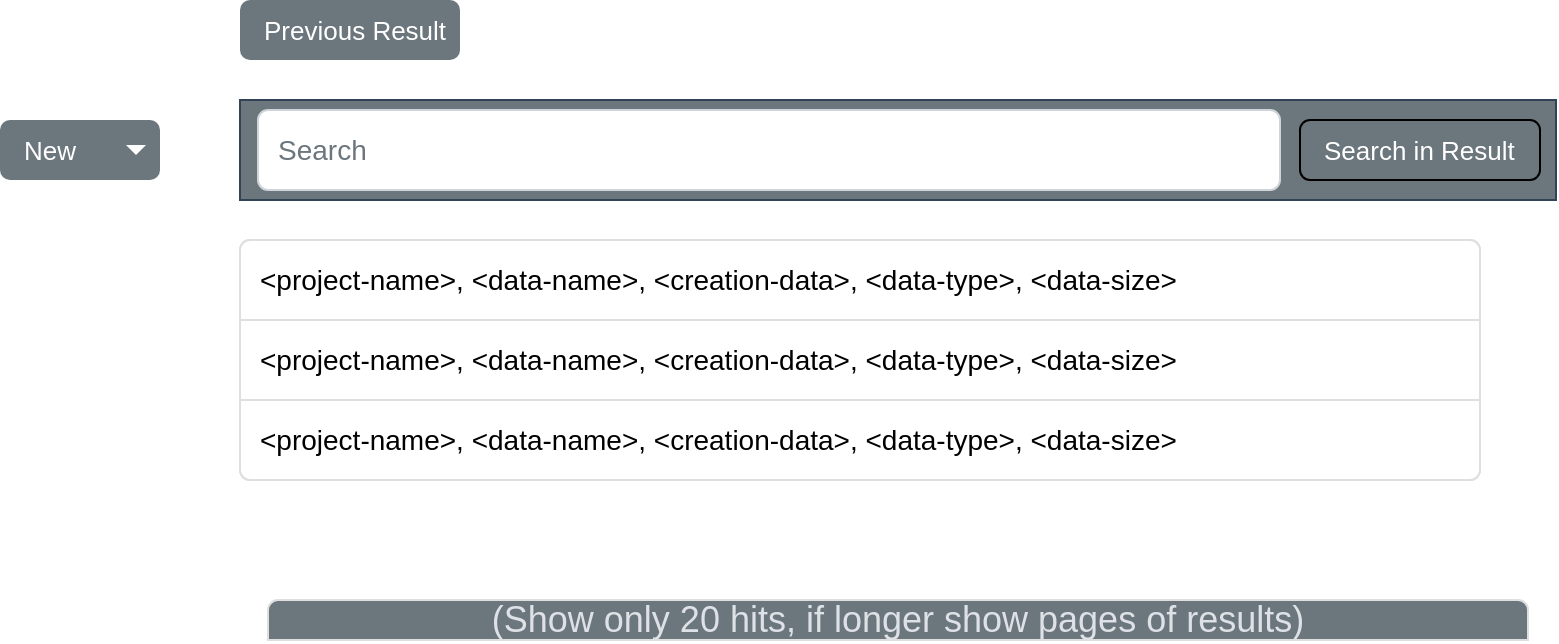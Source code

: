 <mxfile version="16.2.4" type="github">
  <diagram id="w-lfwDUIJT0jTFFxMKSL" name="Page-1">
    <mxGraphModel dx="2249" dy="762" grid="1" gridSize="10" guides="1" tooltips="1" connect="1" arrows="1" fold="1" page="1" pageScale="1" pageWidth="827" pageHeight="1169" math="0" shadow="0">
      <root>
        <mxCell id="0" />
        <mxCell id="1" parent="0" />
        <mxCell id="GUSy0nwgDq0DjjgcOqAM-1" value="" style="html=1;shadow=0;dashed=0;fillColor=#6C767D;strokeColor=#314354;fontSize=16;fontColor=#ffffff;align=left;spacing=15;" parent="1" vertex="1">
          <mxGeometry x="-700" y="110" width="658" height="50" as="geometry" />
        </mxCell>
        <mxCell id="GUSy0nwgDq0DjjgcOqAM-7" value="Search" style="html=1;shadow=0;dashed=0;shape=mxgraph.bootstrap.rrect;rSize=5;fontSize=14;fontColor=#6C767D;strokeColor=#CED4DA;fillColor=#ffffff;align=left;spacing=10;" parent="GUSy0nwgDq0DjjgcOqAM-1" vertex="1">
          <mxGeometry x="1" width="511" height="40" relative="1" as="geometry">
            <mxPoint x="-649" y="5" as="offset" />
          </mxGeometry>
        </mxCell>
        <mxCell id="i_Ipyuh7o5ZEg2rpYRke-5" value="&lt;font style=&quot;font-size: 13px&quot;&gt;Search in Result&lt;/font&gt;" style="html=1;shadow=0;dashed=0;shape=mxgraph.bootstrap.rrect;rSize=5;strokeColor=default;strokeWidth=1;fillColor=#6C767D;fontColor=#ffffff;whiteSpace=wrap;align=left;verticalAlign=middle;fontStyle=0;fontSize=14;spacingLeft=10;gradientColor=none;" vertex="1" parent="GUSy0nwgDq0DjjgcOqAM-1">
          <mxGeometry x="530" y="10" width="120" height="30" as="geometry" />
        </mxCell>
        <mxCell id="GUSy0nwgDq0DjjgcOqAM-9" value="" style="html=1;shadow=0;dashed=0;shape=mxgraph.bootstrap.rrect;rSize=5;strokeColor=#DFDFDF;html=1;whiteSpace=wrap;fillColor=#FFFFFF;fontColor=#000000;fontSize=14;" parent="1" vertex="1">
          <mxGeometry x="-700" y="180" width="620" height="120" as="geometry" />
        </mxCell>
        <mxCell id="GUSy0nwgDq0DjjgcOqAM-10" value="&lt;span style=&quot;text-align: center&quot;&gt;&lt;font style=&quot;font-size: 14px&quot;&gt;&amp;lt;project-name&amp;gt;, &amp;lt;data-name&amp;gt;, &amp;lt;creation-data&amp;gt;, &amp;lt;data-type&amp;gt;, &amp;lt;data-size&amp;gt;&lt;/font&gt;&lt;/span&gt;" style="strokeColor=inherit;fillColor=inherit;gradientColor=inherit;fontColor=inherit;html=1;shadow=0;dashed=0;shape=mxgraph.bootstrap.topButton;rSize=5;perimeter=none;whiteSpace=wrap;resizeWidth=1;align=left;spacing=10;fontSize=14;" parent="GUSy0nwgDq0DjjgcOqAM-9" vertex="1">
          <mxGeometry width="620" height="40" relative="1" as="geometry" />
        </mxCell>
        <mxCell id="GUSy0nwgDq0DjjgcOqAM-12" value="&lt;span style=&quot;text-align: center&quot;&gt;&amp;lt;project-name&amp;gt;, &amp;lt;data-name&amp;gt;, &amp;lt;creation-data&amp;gt;, &amp;lt;data-type&amp;gt;, &amp;lt;data-size&amp;gt;&lt;/span&gt;" style="strokeColor=inherit;fillColor=inherit;gradientColor=inherit;fontColor=inherit;html=1;shadow=0;dashed=0;perimeter=none;whiteSpace=wrap;resizeWidth=1;align=left;spacing=10;fontSize=14;" parent="GUSy0nwgDq0DjjgcOqAM-9" vertex="1">
          <mxGeometry width="620" height="40" relative="1" as="geometry">
            <mxPoint y="40" as="offset" />
          </mxGeometry>
        </mxCell>
        <mxCell id="GUSy0nwgDq0DjjgcOqAM-14" value="&lt;span style=&quot;text-align: center&quot;&gt;&amp;lt;project-name&amp;gt;, &amp;lt;data-name&amp;gt;, &amp;lt;creation-data&amp;gt;, &amp;lt;data-type&amp;gt;, &amp;lt;data-size&amp;gt;&lt;/span&gt;" style="strokeColor=inherit;fillColor=inherit;gradientColor=inherit;fontColor=inherit;html=1;shadow=0;dashed=0;shape=mxgraph.bootstrap.bottomButton;rSize=5;perimeter=none;whiteSpace=wrap;resizeWidth=1;resizeHeight=0;align=left;spacing=10;fontSize=14;" parent="GUSy0nwgDq0DjjgcOqAM-9" vertex="1">
          <mxGeometry y="1" width="620" height="40" relative="1" as="geometry">
            <mxPoint y="-40" as="offset" />
          </mxGeometry>
        </mxCell>
        <mxCell id="i_Ipyuh7o5ZEg2rpYRke-1" value="&lt;font style=&quot;font-size: 13px&quot;&gt;New&lt;/font&gt;" style="html=1;shadow=0;dashed=0;shape=mxgraph.bootstrap.rrect;rSize=5;strokeColor=none;strokeWidth=1;fillColor=#6C767D;fontColor=#ffffff;whiteSpace=wrap;align=left;verticalAlign=middle;fontStyle=0;fontSize=14;spacingLeft=10;" vertex="1" parent="1">
          <mxGeometry x="-820" y="120" width="80" height="30" as="geometry" />
        </mxCell>
        <mxCell id="i_Ipyuh7o5ZEg2rpYRke-2" value="" style="shape=triangle;direction=south;fillColor=#ffffff;strokeColor=none;perimeter=none;" vertex="1" parent="i_Ipyuh7o5ZEg2rpYRke-1">
          <mxGeometry x="1" y="0.5" width="10" height="5" relative="1" as="geometry">
            <mxPoint x="-17" y="-2.5" as="offset" />
          </mxGeometry>
        </mxCell>
        <mxCell id="i_Ipyuh7o5ZEg2rpYRke-3" value="&lt;font style=&quot;font-size: 13px&quot;&gt;Previous Result&lt;/font&gt;" style="html=1;shadow=0;dashed=0;shape=mxgraph.bootstrap.rrect;rSize=5;strokeColor=none;strokeWidth=1;fillColor=#6C767D;fontColor=#ffffff;whiteSpace=wrap;align=left;verticalAlign=middle;fontStyle=0;fontSize=14;spacingLeft=10;" vertex="1" parent="1">
          <mxGeometry x="-700" y="60" width="110" height="30" as="geometry" />
        </mxCell>
        <mxCell id="i_Ipyuh7o5ZEg2rpYRke-6" value="(Show only 20 hits, if longer show pages of results)" style="shadow=0;dashed=0;shape=mxgraph.bootstrap.topButton;rSize=5;perimeter=none;fillColor=#6C767D;strokeColor=#DFDFDF;fontColor=#DEE2E6;resizeWidth=1;fontSize=18;labelBackgroundColor=none;labelBorderColor=none;whiteSpace=wrap;" vertex="1" parent="1">
          <mxGeometry x="-686" y="360" width="630" height="20" as="geometry" />
        </mxCell>
      </root>
    </mxGraphModel>
  </diagram>
</mxfile>
